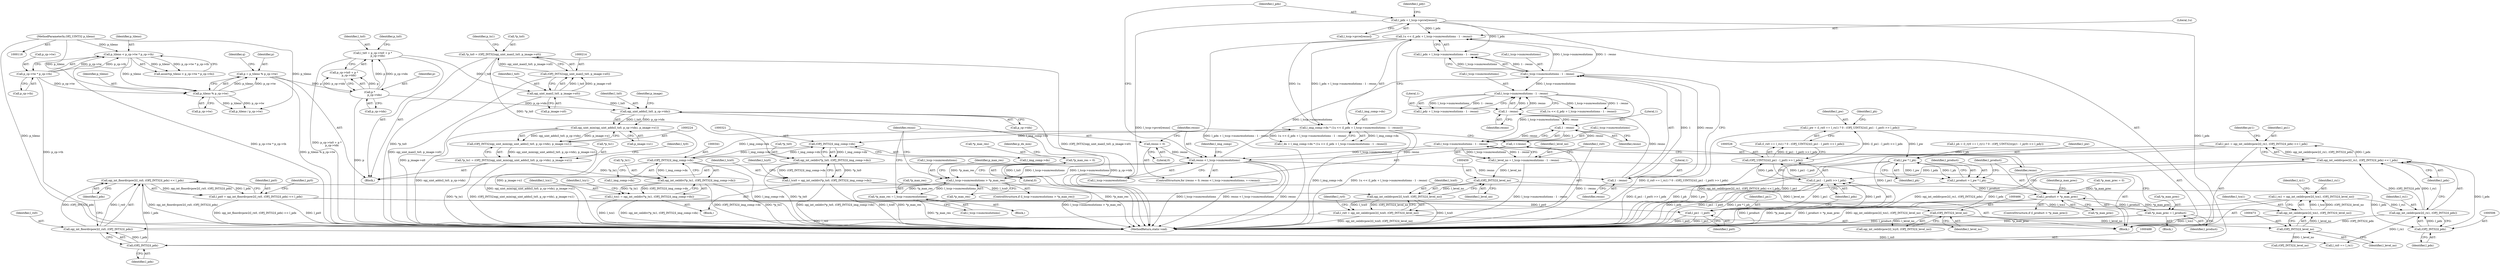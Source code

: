 digraph "0_openjpeg_c58df149900df862806d0e892859b41115875845@integer" {
"1000518" [label="(Call,l_pw = (l_rx0 == l_rx1) ? 0 : (OPJ_UINT32)((l_px1 - l_px0) >> l_pdx))"];
"1000525" [label="(Call,(OPJ_UINT32)((l_px1 - l_px0) >> l_pdx))"];
"1000527" [label="(Call,(l_px1 - l_px0) >> l_pdx)"];
"1000528" [label="(Call,l_px1 - l_px0)"];
"1000500" [label="(Call,l_px1 = opj_int_ceildivpow2(l_rx1, (OPJ_INT32)l_pdx) << l_pdx)"];
"1000502" [label="(Call,opj_int_ceildivpow2(l_rx1, (OPJ_INT32)l_pdx) << l_pdx)"];
"1000503" [label="(Call,opj_int_ceildivpow2(l_rx1, (OPJ_INT32)l_pdx))"];
"1000468" [label="(Call,l_rx1 = opj_int_ceildivpow2(l_tcx1, (OPJ_INT32)l_level_no))"];
"1000470" [label="(Call,opj_int_ceildivpow2(l_tcx1, (OPJ_INT32)l_level_no))"];
"1000335" [label="(Call,l_tcx1 = opj_int_ceildiv(*p_tx1, (OPJ_INT32)l_img_comp->dx))"];
"1000337" [label="(Call,opj_int_ceildiv(*p_tx1, (OPJ_INT32)l_img_comp->dx))"];
"1000220" [label="(Call,*p_tx1 = (OPJ_INT32)opj_uint_min(opj_uint_adds(l_tx0, p_cp->tdx), p_image->x1))"];
"1000223" [label="(Call,(OPJ_INT32)opj_uint_min(opj_uint_adds(l_tx0, p_cp->tdx), p_image->x1))"];
"1000225" [label="(Call,opj_uint_min(opj_uint_adds(l_tx0, p_cp->tdx), p_image->x1))"];
"1000226" [label="(Call,opj_uint_adds(l_tx0, p_cp->tdx))"];
"1000215" [label="(Call,opj_uint_max(l_tx0, p_image->x0))"];
"1000199" [label="(Call,l_tx0 = p_cp->tx0 + p *\n            p_cp->tdx)"];
"1000205" [label="(Call,p *\n            p_cp->tdx)"];
"1000185" [label="(Call,p = p_tileno % p_cp->tw)"];
"1000187" [label="(Call,p_tileno % p_cp->tw)"];
"1000158" [label="(Call,p_tileno < p_cp->tw * p_cp->th)"];
"1000121" [label="(MethodParameterIn,OPJ_UINT32 p_tileno)"];
"1000160" [label="(Call,p_cp->tw * p_cp->th)"];
"1000340" [label="(Call,(OPJ_INT32)l_img_comp->dx)"];
"1000320" [label="(Call,(OPJ_INT32)l_img_comp->dx)"];
"1000399" [label="(Call,l_img_comp->dx * (1u << (l_pdx + l_tccp->numresolutions - 1 - resno)))"];
"1000403" [label="(Call,1u << (l_pdx + l_tccp->numresolutions - 1 - resno))"];
"1000383" [label="(Call,l_pdx = l_tccp->prcw[resno])"];
"1000407" [label="(Call,l_tccp->numresolutions - 1 - resno)"];
"1000373" [label="(Call,resno < l_tccp->numresolutions)"];
"1000378" [label="(Call,++resno)"];
"1000451" [label="(Call,1 - resno)"];
"1000428" [label="(Call,1 - resno)"];
"1000411" [label="(Call,1 - resno)"];
"1000370" [label="(Call,resno = 0)"];
"1000356" [label="(Call,l_tccp->numresolutions > *p_max_res)"];
"1000363" [label="(Call,*p_max_res = l_tccp->numresolutions)"];
"1000273" [label="(Call,*p_max_res = 0)"];
"1000447" [label="(Call,l_tccp->numresolutions - 1 - resno)"];
"1000424" [label="(Call,l_tccp->numresolutions - 1 - resno)"];
"1000472" [label="(Call,(OPJ_INT32)l_level_no)"];
"1000465" [label="(Call,(OPJ_INT32)l_level_no)"];
"1000458" [label="(Call,(OPJ_INT32)l_level_no)"];
"1000445" [label="(Call,l_level_no = l_tccp->numresolutions - 1 - resno)"];
"1000505" [label="(Call,(OPJ_INT32)l_pdx)"];
"1000484" [label="(Call,opj_int_floordivpow2(l_rx0, (OPJ_INT32)l_pdx) << l_pdx)"];
"1000485" [label="(Call,opj_int_floordivpow2(l_rx0, (OPJ_INT32)l_pdx))"];
"1000454" [label="(Call,l_rx0 = opj_int_ceildivpow2(l_tcx0, (OPJ_INT32)l_level_no))"];
"1000456" [label="(Call,opj_int_ceildivpow2(l_tcx0, (OPJ_INT32)l_level_no))"];
"1000315" [label="(Call,l_tcx0 = opj_int_ceildiv(*p_tx0, (OPJ_INT32)l_img_comp->dx))"];
"1000317" [label="(Call,opj_int_ceildiv(*p_tx0, (OPJ_INT32)l_img_comp->dx))"];
"1000210" [label="(Call,*p_tx0 = (OPJ_INT32)opj_uint_max(l_tx0, p_image->x0))"];
"1000213" [label="(Call,(OPJ_INT32)opj_uint_max(l_tx0, p_image->x0))"];
"1000487" [label="(Call,(OPJ_INT32)l_pdx)"];
"1000482" [label="(Call,l_px0 = opj_int_floordivpow2(l_rx0, (OPJ_INT32)l_pdx) << l_pdx)"];
"1000548" [label="(Call,l_pw * l_ph)"];
"1000546" [label="(Call,l_product = l_pw * l_ph)"];
"1000552" [label="(Call,l_product > *p_max_prec)"];
"1000557" [label="(Call,*p_max_prec = l_product)"];
"1000365" [label="(Identifier,p_max_res)"];
"1000189" [label="(Call,p_cp->tw)"];
"1000519" [label="(Identifier,l_pw)"];
"1000326" [label="(Identifier,l_tcy0)"];
"1000482" [label="(Call,l_px0 = opj_int_floordivpow2(l_rx0, (OPJ_INT32)l_pdx) << l_pdx)"];
"1000453" [label="(Identifier,resno)"];
"1000274" [label="(Call,*p_max_res)"];
"1000391" [label="(Identifier,l_pdy)"];
"1000199" [label="(Call,l_tx0 = p_cp->tx0 + p *\n            p_cp->tdx)"];
"1000235" [label="(Identifier,l_ty0)"];
"1000340" [label="(Call,(OPJ_INT32)l_img_comp->dx)"];
"1000469" [label="(Identifier,l_rx1)"];
"1000547" [label="(Identifier,l_product)"];
"1000533" [label="(Identifier,l_ph)"];
"1000375" [label="(Call,l_tccp->numresolutions)"];
"1000371" [label="(Identifier,resno)"];
"1000551" [label="(ControlStructure,if (l_product > *p_max_prec))"];
"1000451" [label="(Call,1 - resno)"];
"1000207" [label="(Call,p_cp->tdx)"];
"1000362" [label="(Block,)"];
"1000363" [label="(Call,*p_max_res = l_tccp->numresolutions)"];
"1000500" [label="(Call,l_px1 = opj_int_ceildivpow2(l_rx1, (OPJ_INT32)l_pdx) << l_pdx)"];
"1000528" [label="(Call,l_px1 - l_px0)"];
"1000487" [label="(Call,(OPJ_INT32)l_pdx)"];
"1000187" [label="(Call,p_tileno % p_cp->tw)"];
"1000490" [label="(Identifier,l_pdx)"];
"1000383" [label="(Call,l_pdx = l_tccp->prcw[resno])"];
"1000485" [label="(Call,opj_int_floordivpow2(l_rx0, (OPJ_INT32)l_pdx))"];
"1000470" [label="(Call,opj_int_ceildivpow2(l_tcx1, (OPJ_INT32)l_level_no))"];
"1000505" [label="(Call,(OPJ_INT32)l_pdx)"];
"1000492" [label="(Identifier,l_py0)"];
"1000161" [label="(Call,p_cp->tw)"];
"1000158" [label="(Call,p_tileno < p_cp->tw * p_cp->th)"];
"1000532" [label="(Call,l_ph = (l_ry0 == l_ry1) ? 0 : (OPJ_UINT32)((py1 - l_py0) >> l_pdy))"];
"1000336" [label="(Identifier,l_tcx1)"];
"1000360" [label="(Call,*p_max_res)"];
"1000403" [label="(Call,1u << (l_pdx + l_tccp->numresolutions - 1 - resno))"];
"1000188" [label="(Identifier,p_tileno)"];
"1000226" [label="(Call,opj_uint_adds(l_tx0, p_cp->tdx))"];
"1000206" [label="(Identifier,p)"];
"1000479" [label="(Call,(OPJ_INT32)l_level_no)"];
"1000502" [label="(Call,opj_int_ceildivpow2(l_rx1, (OPJ_INT32)l_pdx) << l_pdx)"];
"1000530" [label="(Identifier,l_px0)"];
"1000504" [label="(Identifier,l_rx1)"];
"1000455" [label="(Identifier,l_rx0)"];
"1000454" [label="(Call,l_rx0 = opj_int_ceildivpow2(l_tcx0, (OPJ_INT32)l_level_no))"];
"1000405" [label="(Call,l_pdx + l_tccp->numresolutions - 1 - resno)"];
"1000232" [label="(Identifier,p_image)"];
"1000356" [label="(Call,l_tccp->numresolutions > *p_max_res)"];
"1000565" [label="(MethodReturn,static void)"];
"1000212" [label="(Identifier,p_tx0)"];
"1000205" [label="(Call,p *\n            p_cp->tdx)"];
"1000413" [label="(Identifier,resno)"];
"1000422" [label="(Call,l_pdy + l_tccp->numresolutions - 1 - resno)"];
"1000428" [label="(Call,1 - resno)"];
"1000531" [label="(Identifier,l_pdx)"];
"1000346" [label="(Identifier,l_tcy1)"];
"1000322" [label="(Call,l_img_comp->dx)"];
"1000483" [label="(Identifier,l_px0)"];
"1000370" [label="(Call,resno = 0)"];
"1000227" [label="(Identifier,l_tx0)"];
"1000216" [label="(Identifier,l_tx0)"];
"1000200" [label="(Identifier,l_tx0)"];
"1000159" [label="(Identifier,p_tileno)"];
"1000366" [label="(Call,l_tccp->numresolutions)"];
"1000546" [label="(Call,l_product = l_pw * l_ph)"];
"1000550" [label="(Identifier,l_ph)"];
"1000231" [label="(Call,p_image->x1)"];
"1000222" [label="(Identifier,p_tx1)"];
"1000217" [label="(Call,p_image->x0)"];
"1000201" [label="(Call,p_cp->tx0 + p *\n            p_cp->tdx)"];
"1000357" [label="(Call,l_tccp->numresolutions)"];
"1000164" [label="(Call,p_cp->th)"];
"1000160" [label="(Call,p_cp->tw * p_cp->th)"];
"1000521" [label="(Call,l_rx0 == l_rx1)"];
"1000430" [label="(Identifier,resno)"];
"1000373" [label="(Call,resno < l_tccp->numresolutions)"];
"1000474" [label="(Identifier,l_level_no)"];
"1000448" [label="(Call,l_tccp->numresolutions)"];
"1000446" [label="(Identifier,l_level_no)"];
"1000559" [label="(Identifier,p_max_prec)"];
"1000130" [label="(Block,)"];
"1000385" [label="(Call,l_tccp->prcw[resno])"];
"1000529" [label="(Identifier,l_px1)"];
"1000463" [label="(Call,opj_int_ceildivpow2(l_tcy0, (OPJ_INT32)l_level_no))"];
"1000507" [label="(Identifier,l_pdx)"];
"1000279" [label="(Identifier,p_dx_min)"];
"1000355" [label="(ControlStructure,if (l_tccp->numresolutions > *p_max_res))"];
"1000486" [label="(Identifier,l_rx0)"];
"1000221" [label="(Call,*p_tx1)"];
"1000315" [label="(Call,l_tcx0 = opj_int_ceildiv(*p_tx0, (OPJ_INT32)l_img_comp->dx))"];
"1000425" [label="(Call,l_tccp->numresolutions)"];
"1000380" [label="(Block,)"];
"1000193" [label="(Identifier,q)"];
"1000520" [label="(Call,(l_rx0 == l_rx1) ? 0 : (OPJ_UINT32)((l_px1 - l_px0) >> l_pdx))"];
"1000379" [label="(Identifier,resno)"];
"1000407" [label="(Call,l_tccp->numresolutions - 1 - resno)"];
"1000276" [label="(Literal,0)"];
"1000411" [label="(Call,1 - resno)"];
"1000186" [label="(Identifier,p)"];
"1000342" [label="(Call,l_img_comp->dx)"];
"1000408" [label="(Call,l_tccp->numresolutions)"];
"1000320" [label="(Call,(OPJ_INT32)l_img_comp->dx)"];
"1000548" [label="(Call,l_pw * l_ph)"];
"1000457" [label="(Identifier,l_tcx0)"];
"1000211" [label="(Call,*p_tx0)"];
"1000510" [label="(Identifier,py1)"];
"1000489" [label="(Identifier,l_pdx)"];
"1000400" [label="(Call,l_img_comp->dx)"];
"1000335" [label="(Call,l_tcx1 = opj_int_ceildiv(*p_tx1, (OPJ_INT32)l_img_comp->dx))"];
"1000210" [label="(Call,*p_tx0 = (OPJ_INT32)opj_uint_max(l_tx0, p_image->x0))"];
"1000317" [label="(Call,opj_int_ceildiv(*p_tx0, (OPJ_INT32)l_img_comp->dx))"];
"1000501" [label="(Identifier,l_px1)"];
"1000185" [label="(Call,p = p_tileno % p_cp->tw)"];
"1000364" [label="(Call,*p_max_res)"];
"1000296" [label="(Block,)"];
"1000397" [label="(Call,l_dx = l_img_comp->dx * (1u << (l_pdx + l_tccp->numresolutions - 1 - resno)))"];
"1000462" [label="(Identifier,l_ry0)"];
"1000316" [label="(Identifier,l_tcx0)"];
"1000429" [label="(Literal,1)"];
"1000460" [label="(Identifier,l_level_no)"];
"1000338" [label="(Call,*p_tx1)"];
"1000549" [label="(Identifier,l_pw)"];
"1000468" [label="(Call,l_rx1 = opj_int_ceildivpow2(l_tcx1, (OPJ_INT32)l_level_no))"];
"1000399" [label="(Call,l_img_comp->dx * (1u << (l_pdx + l_tccp->numresolutions - 1 - resno)))"];
"1000420" [label="(Call,1u << (l_pdy + l_tccp->numresolutions - 1 - resno))"];
"1000503" [label="(Call,opj_int_ceildivpow2(l_rx1, (OPJ_INT32)l_pdx))"];
"1000452" [label="(Literal,1)"];
"1000556" [label="(Block,)"];
"1000456" [label="(Call,opj_int_ceildivpow2(l_tcx0, (OPJ_INT32)l_level_no))"];
"1000471" [label="(Identifier,l_tcx1)"];
"1000558" [label="(Call,*p_max_prec)"];
"1000476" [label="(Identifier,l_ry1)"];
"1000220" [label="(Call,*p_tx1 = (OPJ_INT32)opj_uint_min(opj_uint_adds(l_tx0, p_cp->tdx), p_image->x1))"];
"1000465" [label="(Call,(OPJ_INT32)l_level_no)"];
"1000223" [label="(Call,(OPJ_INT32)opj_uint_min(opj_uint_adds(l_tx0, p_cp->tdx), p_image->x1))"];
"1000157" [label="(Call,assert(p_tileno < p_cp->tw * p_cp->th))"];
"1000557" [label="(Call,*p_max_prec = l_product)"];
"1000525" [label="(Call,(OPJ_UINT32)((l_px1 - l_px0) >> l_pdx))"];
"1000447" [label="(Call,l_tccp->numresolutions - 1 - resno)"];
"1000194" [label="(Call,p_tileno / p_cp->tw)"];
"1000554" [label="(Call,*p_max_prec)"];
"1000225" [label="(Call,opj_uint_min(opj_uint_adds(l_tx0, p_cp->tdx), p_image->x1))"];
"1000560" [label="(Identifier,l_product)"];
"1000369" [label="(ControlStructure,for (resno = 0; resno < l_tccp->numresolutions; ++resno))"];
"1000213" [label="(Call,(OPJ_INT32)opj_uint_max(l_tx0, p_image->x0))"];
"1000527" [label="(Call,(l_px1 - l_px0) >> l_pdx)"];
"1000424" [label="(Call,l_tccp->numresolutions - 1 - resno)"];
"1000553" [label="(Identifier,l_product)"];
"1000552" [label="(Call,l_product > *p_max_prec)"];
"1000318" [label="(Call,*p_tx0)"];
"1000562" [label="(Identifier,l_img_comp)"];
"1000269" [label="(Call,*p_max_prec = 0)"];
"1000467" [label="(Identifier,l_level_no)"];
"1000228" [label="(Call,p_cp->tdx)"];
"1000273" [label="(Call,*p_max_res = 0)"];
"1000378" [label="(Call,++resno)"];
"1000472" [label="(Call,(OPJ_INT32)l_level_no)"];
"1000372" [label="(Literal,0)"];
"1000337" [label="(Call,opj_int_ceildiv(*p_tx1, (OPJ_INT32)l_img_comp->dx))"];
"1000445" [label="(Call,l_level_no = l_tccp->numresolutions - 1 - resno)"];
"1000458" [label="(Call,(OPJ_INT32)l_level_no)"];
"1000404" [label="(Literal,1u)"];
"1000384" [label="(Identifier,l_pdx)"];
"1000518" [label="(Call,l_pw = (l_rx0 == l_rx1) ? 0 : (OPJ_UINT32)((l_px1 - l_px0) >> l_pdx))"];
"1000508" [label="(Identifier,l_pdx)"];
"1000484" [label="(Call,opj_int_floordivpow2(l_rx0, (OPJ_INT32)l_pdx) << l_pdx)"];
"1000412" [label="(Literal,1)"];
"1000215" [label="(Call,opj_uint_max(l_tx0, p_image->x0))"];
"1000374" [label="(Identifier,resno)"];
"1000121" [label="(MethodParameterIn,OPJ_UINT32 p_tileno)"];
"1000518" -> "1000380"  [label="AST: "];
"1000518" -> "1000520"  [label="CFG: "];
"1000519" -> "1000518"  [label="AST: "];
"1000520" -> "1000518"  [label="AST: "];
"1000533" -> "1000518"  [label="CFG: "];
"1000518" -> "1000565"  [label="DDG: (l_rx0 == l_rx1) ? 0 : (OPJ_UINT32)((l_px1 - l_px0) >> l_pdx)"];
"1000525" -> "1000518"  [label="DDG: (l_px1 - l_px0) >> l_pdx"];
"1000518" -> "1000548"  [label="DDG: l_pw"];
"1000525" -> "1000520"  [label="AST: "];
"1000525" -> "1000527"  [label="CFG: "];
"1000526" -> "1000525"  [label="AST: "];
"1000527" -> "1000525"  [label="AST: "];
"1000520" -> "1000525"  [label="CFG: "];
"1000525" -> "1000565"  [label="DDG: (l_px1 - l_px0) >> l_pdx"];
"1000525" -> "1000520"  [label="DDG: (l_px1 - l_px0) >> l_pdx"];
"1000527" -> "1000525"  [label="DDG: l_px1 - l_px0"];
"1000527" -> "1000525"  [label="DDG: l_pdx"];
"1000527" -> "1000531"  [label="CFG: "];
"1000528" -> "1000527"  [label="AST: "];
"1000531" -> "1000527"  [label="AST: "];
"1000527" -> "1000565"  [label="DDG: l_px1 - l_px0"];
"1000527" -> "1000565"  [label="DDG: l_pdx"];
"1000528" -> "1000527"  [label="DDG: l_px1"];
"1000528" -> "1000527"  [label="DDG: l_px0"];
"1000502" -> "1000527"  [label="DDG: l_pdx"];
"1000528" -> "1000530"  [label="CFG: "];
"1000529" -> "1000528"  [label="AST: "];
"1000530" -> "1000528"  [label="AST: "];
"1000531" -> "1000528"  [label="CFG: "];
"1000528" -> "1000565"  [label="DDG: l_px0"];
"1000528" -> "1000565"  [label="DDG: l_px1"];
"1000500" -> "1000528"  [label="DDG: l_px1"];
"1000482" -> "1000528"  [label="DDG: l_px0"];
"1000500" -> "1000380"  [label="AST: "];
"1000500" -> "1000502"  [label="CFG: "];
"1000501" -> "1000500"  [label="AST: "];
"1000502" -> "1000500"  [label="AST: "];
"1000510" -> "1000500"  [label="CFG: "];
"1000500" -> "1000565"  [label="DDG: opj_int_ceildivpow2(l_rx1, (OPJ_INT32)l_pdx) << l_pdx"];
"1000500" -> "1000565"  [label="DDG: l_px1"];
"1000502" -> "1000500"  [label="DDG: opj_int_ceildivpow2(l_rx1, (OPJ_INT32)l_pdx)"];
"1000502" -> "1000500"  [label="DDG: l_pdx"];
"1000502" -> "1000508"  [label="CFG: "];
"1000503" -> "1000502"  [label="AST: "];
"1000508" -> "1000502"  [label="AST: "];
"1000502" -> "1000565"  [label="DDG: opj_int_ceildivpow2(l_rx1, (OPJ_INT32)l_pdx)"];
"1000502" -> "1000565"  [label="DDG: l_pdx"];
"1000503" -> "1000502"  [label="DDG: l_rx1"];
"1000503" -> "1000502"  [label="DDG: (OPJ_INT32)l_pdx"];
"1000505" -> "1000502"  [label="DDG: l_pdx"];
"1000503" -> "1000505"  [label="CFG: "];
"1000504" -> "1000503"  [label="AST: "];
"1000505" -> "1000503"  [label="AST: "];
"1000508" -> "1000503"  [label="CFG: "];
"1000503" -> "1000565"  [label="DDG: (OPJ_INT32)l_pdx"];
"1000468" -> "1000503"  [label="DDG: l_rx1"];
"1000505" -> "1000503"  [label="DDG: l_pdx"];
"1000503" -> "1000521"  [label="DDG: l_rx1"];
"1000468" -> "1000380"  [label="AST: "];
"1000468" -> "1000470"  [label="CFG: "];
"1000469" -> "1000468"  [label="AST: "];
"1000470" -> "1000468"  [label="AST: "];
"1000476" -> "1000468"  [label="CFG: "];
"1000468" -> "1000565"  [label="DDG: opj_int_ceildivpow2(l_tcx1, (OPJ_INT32)l_level_no)"];
"1000470" -> "1000468"  [label="DDG: l_tcx1"];
"1000470" -> "1000468"  [label="DDG: (OPJ_INT32)l_level_no"];
"1000470" -> "1000472"  [label="CFG: "];
"1000471" -> "1000470"  [label="AST: "];
"1000472" -> "1000470"  [label="AST: "];
"1000470" -> "1000565"  [label="DDG: l_tcx1"];
"1000335" -> "1000470"  [label="DDG: l_tcx1"];
"1000472" -> "1000470"  [label="DDG: l_level_no"];
"1000335" -> "1000296"  [label="AST: "];
"1000335" -> "1000337"  [label="CFG: "];
"1000336" -> "1000335"  [label="AST: "];
"1000337" -> "1000335"  [label="AST: "];
"1000346" -> "1000335"  [label="CFG: "];
"1000335" -> "1000565"  [label="DDG: l_tcx1"];
"1000335" -> "1000565"  [label="DDG: opj_int_ceildiv(*p_tx1, (OPJ_INT32)l_img_comp->dx)"];
"1000337" -> "1000335"  [label="DDG: *p_tx1"];
"1000337" -> "1000335"  [label="DDG: (OPJ_INT32)l_img_comp->dx"];
"1000337" -> "1000340"  [label="CFG: "];
"1000338" -> "1000337"  [label="AST: "];
"1000340" -> "1000337"  [label="AST: "];
"1000337" -> "1000565"  [label="DDG: *p_tx1"];
"1000337" -> "1000565"  [label="DDG: (OPJ_INT32)l_img_comp->dx"];
"1000220" -> "1000337"  [label="DDG: *p_tx1"];
"1000340" -> "1000337"  [label="DDG: l_img_comp->dx"];
"1000220" -> "1000130"  [label="AST: "];
"1000220" -> "1000223"  [label="CFG: "];
"1000221" -> "1000220"  [label="AST: "];
"1000223" -> "1000220"  [label="AST: "];
"1000235" -> "1000220"  [label="CFG: "];
"1000220" -> "1000565"  [label="DDG: *p_tx1"];
"1000220" -> "1000565"  [label="DDG: (OPJ_INT32)opj_uint_min(opj_uint_adds(l_tx0, p_cp->tdx), p_image->x1)"];
"1000223" -> "1000220"  [label="DDG: opj_uint_min(opj_uint_adds(l_tx0, p_cp->tdx), p_image->x1)"];
"1000223" -> "1000225"  [label="CFG: "];
"1000224" -> "1000223"  [label="AST: "];
"1000225" -> "1000223"  [label="AST: "];
"1000223" -> "1000565"  [label="DDG: opj_uint_min(opj_uint_adds(l_tx0, p_cp->tdx), p_image->x1)"];
"1000225" -> "1000223"  [label="DDG: opj_uint_adds(l_tx0, p_cp->tdx)"];
"1000225" -> "1000223"  [label="DDG: p_image->x1"];
"1000225" -> "1000231"  [label="CFG: "];
"1000226" -> "1000225"  [label="AST: "];
"1000231" -> "1000225"  [label="AST: "];
"1000225" -> "1000565"  [label="DDG: opj_uint_adds(l_tx0, p_cp->tdx)"];
"1000225" -> "1000565"  [label="DDG: p_image->x1"];
"1000226" -> "1000225"  [label="DDG: l_tx0"];
"1000226" -> "1000225"  [label="DDG: p_cp->tdx"];
"1000226" -> "1000228"  [label="CFG: "];
"1000227" -> "1000226"  [label="AST: "];
"1000228" -> "1000226"  [label="AST: "];
"1000232" -> "1000226"  [label="CFG: "];
"1000226" -> "1000565"  [label="DDG: l_tx0"];
"1000226" -> "1000565"  [label="DDG: p_cp->tdx"];
"1000215" -> "1000226"  [label="DDG: l_tx0"];
"1000205" -> "1000226"  [label="DDG: p_cp->tdx"];
"1000215" -> "1000213"  [label="AST: "];
"1000215" -> "1000217"  [label="CFG: "];
"1000216" -> "1000215"  [label="AST: "];
"1000217" -> "1000215"  [label="AST: "];
"1000213" -> "1000215"  [label="CFG: "];
"1000215" -> "1000565"  [label="DDG: p_image->x0"];
"1000215" -> "1000213"  [label="DDG: l_tx0"];
"1000215" -> "1000213"  [label="DDG: p_image->x0"];
"1000199" -> "1000215"  [label="DDG: l_tx0"];
"1000199" -> "1000130"  [label="AST: "];
"1000199" -> "1000201"  [label="CFG: "];
"1000200" -> "1000199"  [label="AST: "];
"1000201" -> "1000199"  [label="AST: "];
"1000212" -> "1000199"  [label="CFG: "];
"1000199" -> "1000565"  [label="DDG: p_cp->tx0 + p *\n            p_cp->tdx"];
"1000205" -> "1000199"  [label="DDG: p"];
"1000205" -> "1000199"  [label="DDG: p_cp->tdx"];
"1000205" -> "1000201"  [label="AST: "];
"1000205" -> "1000207"  [label="CFG: "];
"1000206" -> "1000205"  [label="AST: "];
"1000207" -> "1000205"  [label="AST: "];
"1000201" -> "1000205"  [label="CFG: "];
"1000205" -> "1000565"  [label="DDG: p"];
"1000205" -> "1000201"  [label="DDG: p"];
"1000205" -> "1000201"  [label="DDG: p_cp->tdx"];
"1000185" -> "1000205"  [label="DDG: p"];
"1000185" -> "1000130"  [label="AST: "];
"1000185" -> "1000187"  [label="CFG: "];
"1000186" -> "1000185"  [label="AST: "];
"1000187" -> "1000185"  [label="AST: "];
"1000193" -> "1000185"  [label="CFG: "];
"1000185" -> "1000565"  [label="DDG: p_tileno % p_cp->tw"];
"1000187" -> "1000185"  [label="DDG: p_tileno"];
"1000187" -> "1000185"  [label="DDG: p_cp->tw"];
"1000187" -> "1000189"  [label="CFG: "];
"1000188" -> "1000187"  [label="AST: "];
"1000189" -> "1000187"  [label="AST: "];
"1000158" -> "1000187"  [label="DDG: p_tileno"];
"1000121" -> "1000187"  [label="DDG: p_tileno"];
"1000160" -> "1000187"  [label="DDG: p_cp->tw"];
"1000187" -> "1000194"  [label="DDG: p_tileno"];
"1000187" -> "1000194"  [label="DDG: p_cp->tw"];
"1000158" -> "1000157"  [label="AST: "];
"1000158" -> "1000160"  [label="CFG: "];
"1000159" -> "1000158"  [label="AST: "];
"1000160" -> "1000158"  [label="AST: "];
"1000157" -> "1000158"  [label="CFG: "];
"1000158" -> "1000565"  [label="DDG: p_cp->tw * p_cp->th"];
"1000158" -> "1000157"  [label="DDG: p_tileno"];
"1000158" -> "1000157"  [label="DDG: p_cp->tw * p_cp->th"];
"1000121" -> "1000158"  [label="DDG: p_tileno"];
"1000160" -> "1000158"  [label="DDG: p_cp->tw"];
"1000160" -> "1000158"  [label="DDG: p_cp->th"];
"1000121" -> "1000118"  [label="AST: "];
"1000121" -> "1000565"  [label="DDG: p_tileno"];
"1000121" -> "1000194"  [label="DDG: p_tileno"];
"1000160" -> "1000164"  [label="CFG: "];
"1000161" -> "1000160"  [label="AST: "];
"1000164" -> "1000160"  [label="AST: "];
"1000160" -> "1000565"  [label="DDG: p_cp->th"];
"1000340" -> "1000342"  [label="CFG: "];
"1000341" -> "1000340"  [label="AST: "];
"1000342" -> "1000340"  [label="AST: "];
"1000340" -> "1000565"  [label="DDG: l_img_comp->dx"];
"1000340" -> "1000320"  [label="DDG: l_img_comp->dx"];
"1000320" -> "1000340"  [label="DDG: l_img_comp->dx"];
"1000340" -> "1000399"  [label="DDG: l_img_comp->dx"];
"1000320" -> "1000317"  [label="AST: "];
"1000320" -> "1000322"  [label="CFG: "];
"1000321" -> "1000320"  [label="AST: "];
"1000322" -> "1000320"  [label="AST: "];
"1000317" -> "1000320"  [label="CFG: "];
"1000320" -> "1000317"  [label="DDG: l_img_comp->dx"];
"1000399" -> "1000320"  [label="DDG: l_img_comp->dx"];
"1000399" -> "1000397"  [label="AST: "];
"1000399" -> "1000403"  [label="CFG: "];
"1000400" -> "1000399"  [label="AST: "];
"1000403" -> "1000399"  [label="AST: "];
"1000397" -> "1000399"  [label="CFG: "];
"1000399" -> "1000565"  [label="DDG: 1u << (l_pdx + l_tccp->numresolutions - 1 - resno)"];
"1000399" -> "1000565"  [label="DDG: l_img_comp->dx"];
"1000399" -> "1000397"  [label="DDG: l_img_comp->dx"];
"1000399" -> "1000397"  [label="DDG: 1u << (l_pdx + l_tccp->numresolutions - 1 - resno)"];
"1000403" -> "1000399"  [label="DDG: 1u"];
"1000403" -> "1000399"  [label="DDG: l_pdx + l_tccp->numresolutions - 1 - resno"];
"1000403" -> "1000405"  [label="CFG: "];
"1000404" -> "1000403"  [label="AST: "];
"1000405" -> "1000403"  [label="AST: "];
"1000403" -> "1000565"  [label="DDG: l_pdx + l_tccp->numresolutions - 1 - resno"];
"1000383" -> "1000403"  [label="DDG: l_pdx"];
"1000407" -> "1000403"  [label="DDG: l_tccp->numresolutions"];
"1000407" -> "1000403"  [label="DDG: 1 - resno"];
"1000383" -> "1000380"  [label="AST: "];
"1000383" -> "1000385"  [label="CFG: "];
"1000384" -> "1000383"  [label="AST: "];
"1000385" -> "1000383"  [label="AST: "];
"1000391" -> "1000383"  [label="CFG: "];
"1000383" -> "1000565"  [label="DDG: l_tccp->prcw[resno]"];
"1000383" -> "1000405"  [label="DDG: l_pdx"];
"1000383" -> "1000487"  [label="DDG: l_pdx"];
"1000407" -> "1000405"  [label="AST: "];
"1000407" -> "1000411"  [label="CFG: "];
"1000408" -> "1000407"  [label="AST: "];
"1000411" -> "1000407"  [label="AST: "];
"1000405" -> "1000407"  [label="CFG: "];
"1000407" -> "1000405"  [label="DDG: l_tccp->numresolutions"];
"1000407" -> "1000405"  [label="DDG: 1 - resno"];
"1000373" -> "1000407"  [label="DDG: l_tccp->numresolutions"];
"1000411" -> "1000407"  [label="DDG: 1"];
"1000411" -> "1000407"  [label="DDG: resno"];
"1000407" -> "1000424"  [label="DDG: l_tccp->numresolutions"];
"1000373" -> "1000369"  [label="AST: "];
"1000373" -> "1000375"  [label="CFG: "];
"1000374" -> "1000373"  [label="AST: "];
"1000375" -> "1000373"  [label="AST: "];
"1000384" -> "1000373"  [label="CFG: "];
"1000562" -> "1000373"  [label="CFG: "];
"1000373" -> "1000565"  [label="DDG: l_tccp->numresolutions"];
"1000373" -> "1000565"  [label="DDG: resno < l_tccp->numresolutions"];
"1000373" -> "1000565"  [label="DDG: resno"];
"1000373" -> "1000356"  [label="DDG: l_tccp->numresolutions"];
"1000378" -> "1000373"  [label="DDG: resno"];
"1000370" -> "1000373"  [label="DDG: resno"];
"1000356" -> "1000373"  [label="DDG: l_tccp->numresolutions"];
"1000447" -> "1000373"  [label="DDG: l_tccp->numresolutions"];
"1000373" -> "1000411"  [label="DDG: resno"];
"1000378" -> "1000369"  [label="AST: "];
"1000378" -> "1000379"  [label="CFG: "];
"1000379" -> "1000378"  [label="AST: "];
"1000374" -> "1000378"  [label="CFG: "];
"1000451" -> "1000378"  [label="DDG: resno"];
"1000451" -> "1000447"  [label="AST: "];
"1000451" -> "1000453"  [label="CFG: "];
"1000452" -> "1000451"  [label="AST: "];
"1000453" -> "1000451"  [label="AST: "];
"1000447" -> "1000451"  [label="CFG: "];
"1000451" -> "1000447"  [label="DDG: 1"];
"1000451" -> "1000447"  [label="DDG: resno"];
"1000428" -> "1000451"  [label="DDG: resno"];
"1000428" -> "1000424"  [label="AST: "];
"1000428" -> "1000430"  [label="CFG: "];
"1000429" -> "1000428"  [label="AST: "];
"1000430" -> "1000428"  [label="AST: "];
"1000424" -> "1000428"  [label="CFG: "];
"1000428" -> "1000424"  [label="DDG: 1"];
"1000428" -> "1000424"  [label="DDG: resno"];
"1000411" -> "1000428"  [label="DDG: resno"];
"1000411" -> "1000413"  [label="CFG: "];
"1000412" -> "1000411"  [label="AST: "];
"1000413" -> "1000411"  [label="AST: "];
"1000370" -> "1000369"  [label="AST: "];
"1000370" -> "1000372"  [label="CFG: "];
"1000371" -> "1000370"  [label="AST: "];
"1000372" -> "1000370"  [label="AST: "];
"1000374" -> "1000370"  [label="CFG: "];
"1000356" -> "1000355"  [label="AST: "];
"1000356" -> "1000360"  [label="CFG: "];
"1000357" -> "1000356"  [label="AST: "];
"1000360" -> "1000356"  [label="AST: "];
"1000365" -> "1000356"  [label="CFG: "];
"1000371" -> "1000356"  [label="CFG: "];
"1000356" -> "1000565"  [label="DDG: l_tccp->numresolutions > *p_max_res"];
"1000356" -> "1000565"  [label="DDG: *p_max_res"];
"1000363" -> "1000356"  [label="DDG: *p_max_res"];
"1000273" -> "1000356"  [label="DDG: *p_max_res"];
"1000356" -> "1000363"  [label="DDG: l_tccp->numresolutions"];
"1000363" -> "1000362"  [label="AST: "];
"1000363" -> "1000366"  [label="CFG: "];
"1000364" -> "1000363"  [label="AST: "];
"1000366" -> "1000363"  [label="AST: "];
"1000371" -> "1000363"  [label="CFG: "];
"1000363" -> "1000565"  [label="DDG: *p_max_res"];
"1000273" -> "1000130"  [label="AST: "];
"1000273" -> "1000276"  [label="CFG: "];
"1000274" -> "1000273"  [label="AST: "];
"1000276" -> "1000273"  [label="AST: "];
"1000279" -> "1000273"  [label="CFG: "];
"1000273" -> "1000565"  [label="DDG: *p_max_res"];
"1000447" -> "1000445"  [label="AST: "];
"1000448" -> "1000447"  [label="AST: "];
"1000445" -> "1000447"  [label="CFG: "];
"1000447" -> "1000565"  [label="DDG: 1 - resno"];
"1000447" -> "1000445"  [label="DDG: l_tccp->numresolutions"];
"1000447" -> "1000445"  [label="DDG: 1 - resno"];
"1000424" -> "1000447"  [label="DDG: l_tccp->numresolutions"];
"1000424" -> "1000422"  [label="AST: "];
"1000425" -> "1000424"  [label="AST: "];
"1000422" -> "1000424"  [label="CFG: "];
"1000424" -> "1000420"  [label="DDG: l_tccp->numresolutions"];
"1000424" -> "1000420"  [label="DDG: 1 - resno"];
"1000424" -> "1000422"  [label="DDG: l_tccp->numresolutions"];
"1000424" -> "1000422"  [label="DDG: 1 - resno"];
"1000472" -> "1000474"  [label="CFG: "];
"1000473" -> "1000472"  [label="AST: "];
"1000474" -> "1000472"  [label="AST: "];
"1000465" -> "1000472"  [label="DDG: l_level_no"];
"1000472" -> "1000479"  [label="DDG: l_level_no"];
"1000465" -> "1000463"  [label="AST: "];
"1000465" -> "1000467"  [label="CFG: "];
"1000466" -> "1000465"  [label="AST: "];
"1000467" -> "1000465"  [label="AST: "];
"1000463" -> "1000465"  [label="CFG: "];
"1000465" -> "1000463"  [label="DDG: l_level_no"];
"1000458" -> "1000465"  [label="DDG: l_level_no"];
"1000458" -> "1000456"  [label="AST: "];
"1000458" -> "1000460"  [label="CFG: "];
"1000459" -> "1000458"  [label="AST: "];
"1000460" -> "1000458"  [label="AST: "];
"1000456" -> "1000458"  [label="CFG: "];
"1000458" -> "1000456"  [label="DDG: l_level_no"];
"1000445" -> "1000458"  [label="DDG: l_level_no"];
"1000445" -> "1000380"  [label="AST: "];
"1000446" -> "1000445"  [label="AST: "];
"1000455" -> "1000445"  [label="CFG: "];
"1000445" -> "1000565"  [label="DDG: l_tccp->numresolutions - 1 - resno"];
"1000505" -> "1000507"  [label="CFG: "];
"1000506" -> "1000505"  [label="AST: "];
"1000507" -> "1000505"  [label="AST: "];
"1000484" -> "1000505"  [label="DDG: l_pdx"];
"1000484" -> "1000482"  [label="AST: "];
"1000484" -> "1000490"  [label="CFG: "];
"1000485" -> "1000484"  [label="AST: "];
"1000490" -> "1000484"  [label="AST: "];
"1000482" -> "1000484"  [label="CFG: "];
"1000484" -> "1000565"  [label="DDG: opj_int_floordivpow2(l_rx0, (OPJ_INT32)l_pdx)"];
"1000484" -> "1000482"  [label="DDG: opj_int_floordivpow2(l_rx0, (OPJ_INT32)l_pdx)"];
"1000484" -> "1000482"  [label="DDG: l_pdx"];
"1000485" -> "1000484"  [label="DDG: l_rx0"];
"1000485" -> "1000484"  [label="DDG: (OPJ_INT32)l_pdx"];
"1000487" -> "1000484"  [label="DDG: l_pdx"];
"1000485" -> "1000487"  [label="CFG: "];
"1000486" -> "1000485"  [label="AST: "];
"1000487" -> "1000485"  [label="AST: "];
"1000490" -> "1000485"  [label="CFG: "];
"1000454" -> "1000485"  [label="DDG: l_rx0"];
"1000487" -> "1000485"  [label="DDG: l_pdx"];
"1000485" -> "1000521"  [label="DDG: l_rx0"];
"1000454" -> "1000380"  [label="AST: "];
"1000454" -> "1000456"  [label="CFG: "];
"1000455" -> "1000454"  [label="AST: "];
"1000456" -> "1000454"  [label="AST: "];
"1000462" -> "1000454"  [label="CFG: "];
"1000454" -> "1000565"  [label="DDG: opj_int_ceildivpow2(l_tcx0, (OPJ_INT32)l_level_no)"];
"1000456" -> "1000454"  [label="DDG: l_tcx0"];
"1000456" -> "1000454"  [label="DDG: (OPJ_INT32)l_level_no"];
"1000457" -> "1000456"  [label="AST: "];
"1000456" -> "1000565"  [label="DDG: l_tcx0"];
"1000315" -> "1000456"  [label="DDG: l_tcx0"];
"1000315" -> "1000296"  [label="AST: "];
"1000315" -> "1000317"  [label="CFG: "];
"1000316" -> "1000315"  [label="AST: "];
"1000317" -> "1000315"  [label="AST: "];
"1000326" -> "1000315"  [label="CFG: "];
"1000315" -> "1000565"  [label="DDG: l_tcx0"];
"1000315" -> "1000565"  [label="DDG: opj_int_ceildiv(*p_tx0, (OPJ_INT32)l_img_comp->dx)"];
"1000317" -> "1000315"  [label="DDG: *p_tx0"];
"1000317" -> "1000315"  [label="DDG: (OPJ_INT32)l_img_comp->dx"];
"1000318" -> "1000317"  [label="AST: "];
"1000317" -> "1000565"  [label="DDG: *p_tx0"];
"1000210" -> "1000317"  [label="DDG: *p_tx0"];
"1000210" -> "1000130"  [label="AST: "];
"1000210" -> "1000213"  [label="CFG: "];
"1000211" -> "1000210"  [label="AST: "];
"1000213" -> "1000210"  [label="AST: "];
"1000222" -> "1000210"  [label="CFG: "];
"1000210" -> "1000565"  [label="DDG: *p_tx0"];
"1000210" -> "1000565"  [label="DDG: (OPJ_INT32)opj_uint_max(l_tx0, p_image->x0)"];
"1000213" -> "1000210"  [label="DDG: opj_uint_max(l_tx0, p_image->x0)"];
"1000214" -> "1000213"  [label="AST: "];
"1000213" -> "1000565"  [label="DDG: opj_uint_max(l_tx0, p_image->x0)"];
"1000487" -> "1000489"  [label="CFG: "];
"1000488" -> "1000487"  [label="AST: "];
"1000489" -> "1000487"  [label="AST: "];
"1000482" -> "1000380"  [label="AST: "];
"1000483" -> "1000482"  [label="AST: "];
"1000492" -> "1000482"  [label="CFG: "];
"1000482" -> "1000565"  [label="DDG: l_px0"];
"1000482" -> "1000565"  [label="DDG: opj_int_floordivpow2(l_rx0, (OPJ_INT32)l_pdx) << l_pdx"];
"1000548" -> "1000546"  [label="AST: "];
"1000548" -> "1000550"  [label="CFG: "];
"1000549" -> "1000548"  [label="AST: "];
"1000550" -> "1000548"  [label="AST: "];
"1000546" -> "1000548"  [label="CFG: "];
"1000548" -> "1000565"  [label="DDG: l_ph"];
"1000548" -> "1000565"  [label="DDG: l_pw"];
"1000548" -> "1000546"  [label="DDG: l_pw"];
"1000548" -> "1000546"  [label="DDG: l_ph"];
"1000532" -> "1000548"  [label="DDG: l_ph"];
"1000546" -> "1000380"  [label="AST: "];
"1000547" -> "1000546"  [label="AST: "];
"1000553" -> "1000546"  [label="CFG: "];
"1000546" -> "1000565"  [label="DDG: l_pw * l_ph"];
"1000546" -> "1000552"  [label="DDG: l_product"];
"1000552" -> "1000551"  [label="AST: "];
"1000552" -> "1000554"  [label="CFG: "];
"1000553" -> "1000552"  [label="AST: "];
"1000554" -> "1000552"  [label="AST: "];
"1000559" -> "1000552"  [label="CFG: "];
"1000379" -> "1000552"  [label="CFG: "];
"1000552" -> "1000565"  [label="DDG: l_product"];
"1000552" -> "1000565"  [label="DDG: *p_max_prec"];
"1000552" -> "1000565"  [label="DDG: l_product > *p_max_prec"];
"1000557" -> "1000552"  [label="DDG: *p_max_prec"];
"1000269" -> "1000552"  [label="DDG: *p_max_prec"];
"1000552" -> "1000557"  [label="DDG: l_product"];
"1000557" -> "1000556"  [label="AST: "];
"1000557" -> "1000560"  [label="CFG: "];
"1000558" -> "1000557"  [label="AST: "];
"1000560" -> "1000557"  [label="AST: "];
"1000379" -> "1000557"  [label="CFG: "];
"1000557" -> "1000565"  [label="DDG: l_product"];
"1000557" -> "1000565"  [label="DDG: *p_max_prec"];
}
